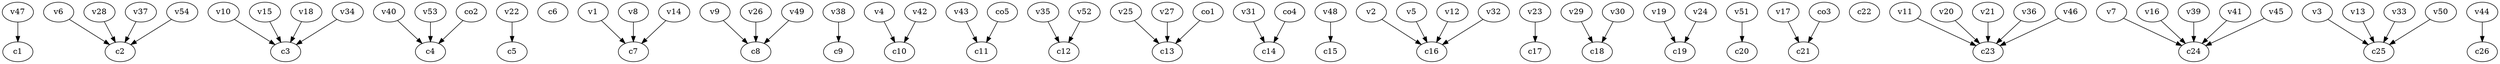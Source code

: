 strict digraph  {
c1;
c2;
c3;
c4;
c5;
c6;
c7;
c8;
c9;
c10;
c11;
c12;
c13;
c14;
c15;
c16;
c17;
c18;
c19;
c20;
c21;
c22;
c23;
c24;
c25;
c26;
v1;
v2;
v3;
v4;
v5;
v6;
v7;
v8;
v9;
v10;
v11;
v12;
v13;
v14;
v15;
v16;
v17;
v18;
v19;
v20;
v21;
v22;
v23;
v24;
v25;
v26;
v27;
v28;
v29;
v30;
v31;
v32;
v33;
v34;
v35;
v36;
v37;
v38;
v39;
v40;
v41;
v42;
v43;
v44;
v45;
v46;
v47;
v48;
v49;
v50;
v51;
v52;
v53;
v54;
co1;
co2;
co3;
co4;
co5;
v1 -> c7  [weight=1];
v2 -> c16  [weight=1];
v3 -> c25  [weight=1];
v4 -> c10  [weight=1];
v5 -> c16  [weight=1];
v6 -> c2  [weight=1];
v7 -> c24  [weight=1];
v8 -> c7  [weight=1];
v9 -> c8  [weight=1];
v10 -> c3  [weight=1];
v11 -> c23  [weight=1];
v12 -> c16  [weight=1];
v13 -> c25  [weight=1];
v14 -> c7  [weight=1];
v15 -> c3  [weight=1];
v16 -> c24  [weight=1];
v17 -> c21  [weight=1];
v18 -> c3  [weight=1];
v19 -> c19  [weight=1];
v20 -> c23  [weight=1];
v21 -> c23  [weight=1];
v22 -> c5  [weight=1];
v23 -> c17  [weight=1];
v24 -> c19  [weight=1];
v25 -> c13  [weight=1];
v26 -> c8  [weight=1];
v27 -> c13  [weight=1];
v28 -> c2  [weight=1];
v29 -> c18  [weight=1];
v30 -> c18  [weight=1];
v31 -> c14  [weight=1];
v32 -> c16  [weight=1];
v33 -> c25  [weight=1];
v34 -> c3  [weight=1];
v35 -> c12  [weight=1];
v36 -> c23  [weight=1];
v37 -> c2  [weight=1];
v38 -> c9  [weight=1];
v39 -> c24  [weight=1];
v40 -> c4  [weight=1];
v41 -> c24  [weight=1];
v42 -> c10  [weight=1];
v43 -> c11  [weight=1];
v44 -> c26  [weight=1];
v45 -> c24  [weight=1];
v46 -> c23  [weight=1];
v47 -> c1  [weight=1];
v48 -> c15  [weight=1];
v49 -> c8  [weight=1];
v50 -> c25  [weight=1];
v51 -> c20  [weight=1];
v52 -> c12  [weight=1];
v53 -> c4  [weight=1];
v54 -> c2  [weight=1];
co1 -> c13  [weight=1];
co2 -> c4  [weight=1];
co3 -> c21  [weight=1];
co4 -> c14  [weight=1];
co5 -> c11  [weight=1];
}
